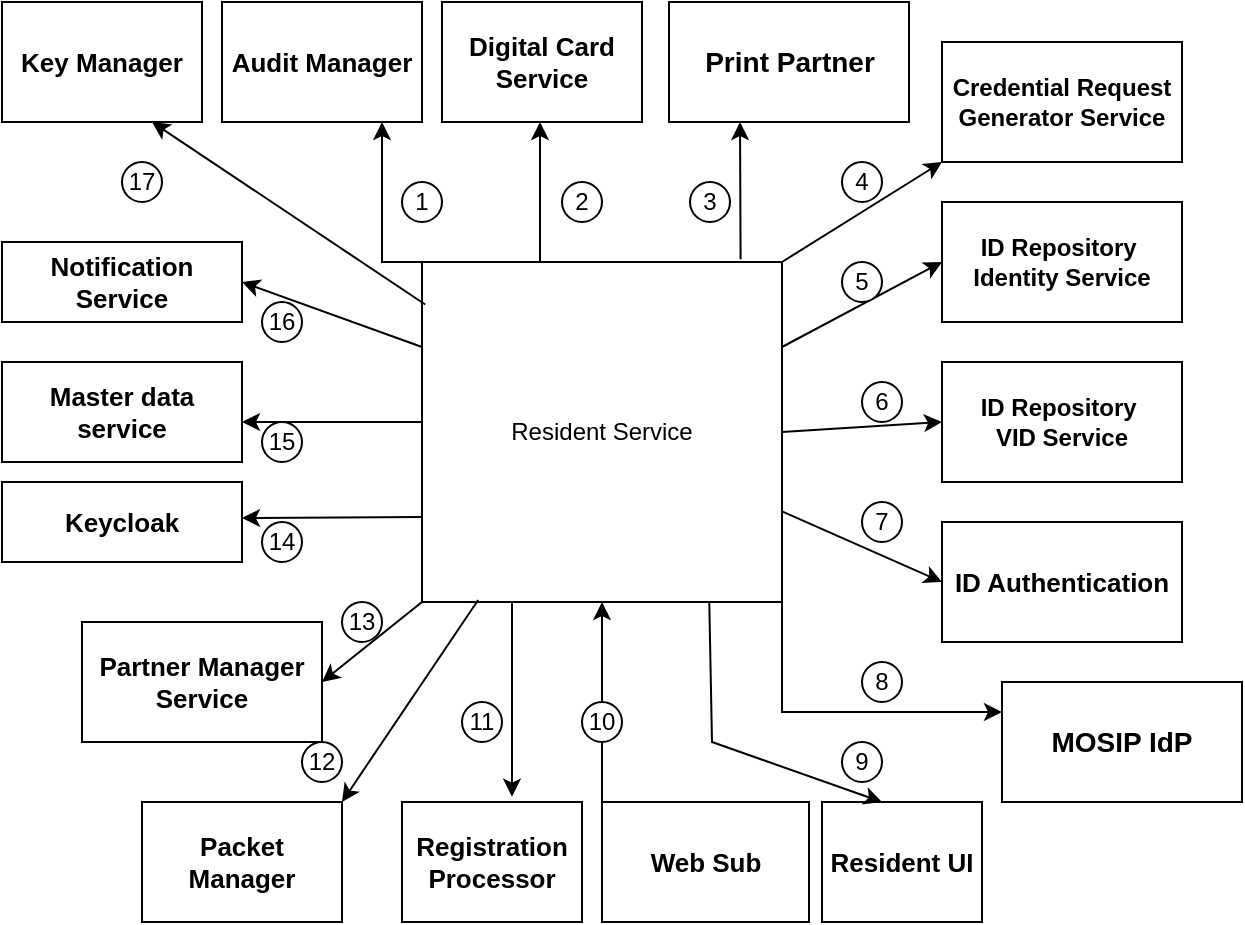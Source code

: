 <mxfile version="20.0.4" type="github">
  <diagram id="IdtC_MJFx4cyMsjxO0qJ" name="Page-1">
    <mxGraphModel dx="782" dy="468" grid="1" gridSize="10" guides="1" tooltips="1" connect="1" arrows="1" fold="1" page="1" pageScale="1" pageWidth="827" pageHeight="1169" math="0" shadow="0">
      <root>
        <mxCell id="0" />
        <mxCell id="1" parent="0" />
        <mxCell id="NOFrJTyZZXEDuQyi9nta-14" style="edgeStyle=orthogonalEdgeStyle;rounded=0;orthogonalLoop=1;jettySize=auto;html=1;exitX=1;exitY=1;exitDx=0;exitDy=0;entryX=0;entryY=0.25;entryDx=0;entryDy=0;" edge="1" parent="1" source="8xct8dAksHGJy_eD07Iw-1" target="8xct8dAksHGJy_eD07Iw-3">
          <mxGeometry relative="1" as="geometry" />
        </mxCell>
        <mxCell id="8xct8dAksHGJy_eD07Iw-1" value="Resident Service" style="rounded=0;whiteSpace=wrap;html=1;" parent="1" vertex="1">
          <mxGeometry x="280" y="170" width="180" height="170" as="geometry" />
        </mxCell>
        <mxCell id="8xct8dAksHGJy_eD07Iw-2" value="&lt;b&gt;&lt;font style=&quot;font-size: 13px;&quot;&gt;Resident UI&lt;/font&gt;&lt;/b&gt;" style="rounded=0;whiteSpace=wrap;html=1;" parent="1" vertex="1">
          <mxGeometry x="480" y="440" width="80" height="60" as="geometry" />
        </mxCell>
        <mxCell id="8xct8dAksHGJy_eD07Iw-3" value="&lt;b&gt;&lt;font style=&quot;font-size: 14px;&quot;&gt;MOSIP IdP&lt;/font&gt;&lt;/b&gt;" style="rounded=0;whiteSpace=wrap;html=1;" parent="1" vertex="1">
          <mxGeometry x="570" y="380" width="120" height="60" as="geometry" />
        </mxCell>
        <mxCell id="8xct8dAksHGJy_eD07Iw-4" value="&lt;b&gt;ID Repository&amp;nbsp;&lt;br&gt;VID Service&lt;/b&gt;" style="rounded=0;whiteSpace=wrap;html=1;" parent="1" vertex="1">
          <mxGeometry x="540" y="220" width="120" height="60" as="geometry" />
        </mxCell>
        <mxCell id="8xct8dAksHGJy_eD07Iw-5" value="&lt;b&gt;ID Repository&amp;nbsp;&lt;br&gt;Identity Service&lt;/b&gt;" style="rounded=0;whiteSpace=wrap;html=1;" parent="1" vertex="1">
          <mxGeometry x="540" y="140" width="120" height="60" as="geometry" />
        </mxCell>
        <mxCell id="8xct8dAksHGJy_eD07Iw-6" value="&lt;b&gt;Credential Request Generator Service&lt;/b&gt;" style="rounded=0;whiteSpace=wrap;html=1;" parent="1" vertex="1">
          <mxGeometry x="540" y="60" width="120" height="60" as="geometry" />
        </mxCell>
        <mxCell id="8xct8dAksHGJy_eD07Iw-7" value="&lt;b&gt;&lt;font style=&quot;font-size: 13px;&quot;&gt;Digital Card Service&lt;/font&gt;&lt;/b&gt;" style="rounded=0;whiteSpace=wrap;html=1;" parent="1" vertex="1">
          <mxGeometry x="290" y="40" width="100" height="60" as="geometry" />
        </mxCell>
        <mxCell id="8xct8dAksHGJy_eD07Iw-8" value="&lt;b&gt;&lt;font style=&quot;font-size: 13px;&quot;&gt;Audit Manager&lt;/font&gt;&lt;/b&gt;" style="rounded=0;whiteSpace=wrap;html=1;" parent="1" vertex="1">
          <mxGeometry x="180" y="40" width="100" height="60" as="geometry" />
        </mxCell>
        <mxCell id="8xct8dAksHGJy_eD07Iw-9" value="&lt;b&gt;&lt;font style=&quot;font-size: 13px;&quot;&gt;Notification Service&lt;/font&gt;&lt;/b&gt;" style="rounded=0;whiteSpace=wrap;html=1;" parent="1" vertex="1">
          <mxGeometry x="70" y="160" width="120" height="40" as="geometry" />
        </mxCell>
        <mxCell id="8xct8dAksHGJy_eD07Iw-10" value="&lt;b&gt;&lt;font style=&quot;font-size: 13px;&quot;&gt;Master data service&lt;/font&gt;&lt;/b&gt;" style="rounded=0;whiteSpace=wrap;html=1;" parent="1" vertex="1">
          <mxGeometry x="70" y="220" width="120" height="50" as="geometry" />
        </mxCell>
        <mxCell id="8xct8dAksHGJy_eD07Iw-11" value="&lt;b&gt;&lt;font style=&quot;font-size: 13px;&quot;&gt;Partner Manager Service&lt;/font&gt;&lt;/b&gt;" style="rounded=0;whiteSpace=wrap;html=1;" parent="1" vertex="1">
          <mxGeometry x="110" y="350" width="120" height="60" as="geometry" />
        </mxCell>
        <mxCell id="8xct8dAksHGJy_eD07Iw-12" value="" style="endArrow=classic;html=1;rounded=0;exitX=1;exitY=0.5;exitDx=0;exitDy=0;entryX=0;entryY=0.5;entryDx=0;entryDy=0;" parent="1" source="8xct8dAksHGJy_eD07Iw-1" target="8xct8dAksHGJy_eD07Iw-4" edge="1">
          <mxGeometry width="50" height="50" relative="1" as="geometry">
            <mxPoint x="380" y="260" as="sourcePoint" />
            <mxPoint x="430" y="210" as="targetPoint" />
          </mxGeometry>
        </mxCell>
        <mxCell id="8xct8dAksHGJy_eD07Iw-15" value="" style="endArrow=classic;html=1;rounded=0;" parent="1" edge="1">
          <mxGeometry width="50" height="50" relative="1" as="geometry">
            <mxPoint x="280" y="250" as="sourcePoint" />
            <mxPoint x="190" y="250" as="targetPoint" />
          </mxGeometry>
        </mxCell>
        <mxCell id="8xct8dAksHGJy_eD07Iw-17" value="&lt;b&gt;&lt;font style=&quot;font-size: 13px;&quot;&gt;Web Sub&lt;/font&gt;&lt;/b&gt;" style="rounded=0;whiteSpace=wrap;html=1;" parent="1" vertex="1">
          <mxGeometry x="370" y="440" width="103.5" height="60" as="geometry" />
        </mxCell>
        <mxCell id="8xct8dAksHGJy_eD07Iw-18" value="" style="endArrow=classic;html=1;rounded=0;exitX=0;exitY=0;exitDx=0;exitDy=0;" parent="1" source="8xct8dAksHGJy_eD07Iw-17" target="8xct8dAksHGJy_eD07Iw-1" edge="1">
          <mxGeometry width="50" height="50" relative="1" as="geometry">
            <mxPoint x="360" y="330" as="sourcePoint" />
            <mxPoint x="410" y="280" as="targetPoint" />
          </mxGeometry>
        </mxCell>
        <mxCell id="8xct8dAksHGJy_eD07Iw-19" value="" style="endArrow=classic;html=1;rounded=0;entryX=1;entryY=0.5;entryDx=0;entryDy=0;exitX=0;exitY=1;exitDx=0;exitDy=0;" parent="1" source="8xct8dAksHGJy_eD07Iw-1" target="8xct8dAksHGJy_eD07Iw-11" edge="1">
          <mxGeometry width="50" height="50" relative="1" as="geometry">
            <mxPoint x="210" y="320" as="sourcePoint" />
            <mxPoint x="260" y="270" as="targetPoint" />
          </mxGeometry>
        </mxCell>
        <mxCell id="8xct8dAksHGJy_eD07Iw-20" value="" style="endArrow=classic;html=1;rounded=0;exitX=0;exitY=0;exitDx=0;exitDy=0;" parent="1" source="8xct8dAksHGJy_eD07Iw-1" edge="1">
          <mxGeometry width="50" height="50" relative="1" as="geometry">
            <mxPoint x="312.5" y="260" as="sourcePoint" />
            <mxPoint x="260" y="100" as="targetPoint" />
            <Array as="points">
              <mxPoint x="260" y="170" />
            </Array>
          </mxGeometry>
        </mxCell>
        <mxCell id="8xct8dAksHGJy_eD07Iw-21" value="" style="endArrow=classic;html=1;rounded=0;" parent="1" edge="1">
          <mxGeometry width="50" height="50" relative="1" as="geometry">
            <mxPoint x="339" y="170" as="sourcePoint" />
            <mxPoint x="339" y="100" as="targetPoint" />
            <Array as="points">
              <mxPoint x="339" y="140" />
            </Array>
          </mxGeometry>
        </mxCell>
        <mxCell id="8xct8dAksHGJy_eD07Iw-22" value="" style="endArrow=classic;html=1;rounded=0;exitX=1;exitY=0;exitDx=0;exitDy=0;entryX=0;entryY=1;entryDx=0;entryDy=0;" parent="1" source="8xct8dAksHGJy_eD07Iw-1" target="8xct8dAksHGJy_eD07Iw-6" edge="1">
          <mxGeometry width="50" height="50" relative="1" as="geometry">
            <mxPoint x="320" y="200" as="sourcePoint" />
            <mxPoint x="280" y="110" as="targetPoint" />
          </mxGeometry>
        </mxCell>
        <mxCell id="8xct8dAksHGJy_eD07Iw-23" value="" style="endArrow=classic;html=1;rounded=0;entryX=0;entryY=0.5;entryDx=0;entryDy=0;exitX=1;exitY=0.25;exitDx=0;exitDy=0;" parent="1" source="8xct8dAksHGJy_eD07Iw-1" target="8xct8dAksHGJy_eD07Iw-5" edge="1">
          <mxGeometry width="50" height="50" relative="1" as="geometry">
            <mxPoint x="410" y="200" as="sourcePoint" />
            <mxPoint x="490" y="110" as="targetPoint" />
          </mxGeometry>
        </mxCell>
        <mxCell id="8xct8dAksHGJy_eD07Iw-24" value="&lt;b&gt;&lt;font style=&quot;font-size: 14px;&quot;&gt;Print Partner&lt;/font&gt;&lt;/b&gt;" style="rounded=0;whiteSpace=wrap;html=1;" parent="1" vertex="1">
          <mxGeometry x="403.5" y="40" width="120" height="60" as="geometry" />
        </mxCell>
        <mxCell id="8xct8dAksHGJy_eD07Iw-26" value="&lt;b&gt;&lt;font style=&quot;font-size: 13px;&quot;&gt;ID Authentication&lt;/font&gt;&lt;/b&gt;" style="rounded=0;whiteSpace=wrap;html=1;" parent="1" vertex="1">
          <mxGeometry x="540" y="300" width="120" height="60" as="geometry" />
        </mxCell>
        <mxCell id="8xct8dAksHGJy_eD07Iw-28" value="" style="endArrow=classic;html=1;rounded=0;entryX=0;entryY=0.5;entryDx=0;entryDy=0;" parent="1" source="8xct8dAksHGJy_eD07Iw-1" target="8xct8dAksHGJy_eD07Iw-26" edge="1">
          <mxGeometry width="50" height="50" relative="1" as="geometry">
            <mxPoint x="420" y="290" as="sourcePoint" />
            <mxPoint x="470" y="240" as="targetPoint" />
          </mxGeometry>
        </mxCell>
        <mxCell id="8xct8dAksHGJy_eD07Iw-29" value="&lt;b&gt;&lt;font style=&quot;font-size: 13px;&quot;&gt;Keycloak&lt;/font&gt;&lt;/b&gt;" style="rounded=0;whiteSpace=wrap;html=1;" parent="1" vertex="1">
          <mxGeometry x="70" y="280" width="120" height="40" as="geometry" />
        </mxCell>
        <mxCell id="8xct8dAksHGJy_eD07Iw-30" value="" style="endArrow=classic;html=1;rounded=0;exitX=0;exitY=0.75;exitDx=0;exitDy=0;" parent="1" source="8xct8dAksHGJy_eD07Iw-1" edge="1">
          <mxGeometry width="50" height="50" relative="1" as="geometry">
            <mxPoint x="280" y="230" as="sourcePoint" />
            <mxPoint x="190" y="298" as="targetPoint" />
          </mxGeometry>
        </mxCell>
        <mxCell id="8xct8dAksHGJy_eD07Iw-31" value="&lt;b&gt;&lt;font style=&quot;font-size: 13px;&quot;&gt;Packet Manager&lt;/font&gt;&lt;/b&gt;" style="rounded=0;whiteSpace=wrap;html=1;" parent="1" vertex="1">
          <mxGeometry x="140" y="440" width="100" height="60" as="geometry" />
        </mxCell>
        <mxCell id="8xct8dAksHGJy_eD07Iw-32" value="&lt;b&gt;&lt;font style=&quot;font-size: 13px;&quot;&gt;Registration Processor&lt;/font&gt;&lt;/b&gt;" style="rounded=0;whiteSpace=wrap;html=1;" parent="1" vertex="1">
          <mxGeometry x="270" y="440" width="90" height="60" as="geometry" />
        </mxCell>
        <mxCell id="8xct8dAksHGJy_eD07Iw-33" value="" style="endArrow=classic;html=1;rounded=0;entryX=1;entryY=0;entryDx=0;entryDy=0;exitX=0.156;exitY=0.994;exitDx=0;exitDy=0;exitPerimeter=0;" parent="1" source="8xct8dAksHGJy_eD07Iw-1" target="8xct8dAksHGJy_eD07Iw-31" edge="1">
          <mxGeometry width="50" height="50" relative="1" as="geometry">
            <mxPoint x="290" y="260" as="sourcePoint" />
            <mxPoint x="200" y="350" as="targetPoint" />
          </mxGeometry>
        </mxCell>
        <mxCell id="MJiMK6wVdFbHmo4bfG6_-1" value="7" style="ellipse;whiteSpace=wrap;html=1;aspect=fixed;" parent="1" vertex="1">
          <mxGeometry x="500" y="290" width="20" height="20" as="geometry" />
        </mxCell>
        <mxCell id="MJiMK6wVdFbHmo4bfG6_-2" value="5" style="ellipse;whiteSpace=wrap;html=1;aspect=fixed;" parent="1" vertex="1">
          <mxGeometry x="490" y="170" width="20" height="20" as="geometry" />
        </mxCell>
        <mxCell id="MJiMK6wVdFbHmo4bfG6_-3" value="4" style="ellipse;whiteSpace=wrap;html=1;aspect=fixed;" parent="1" vertex="1">
          <mxGeometry x="490" y="120" width="20" height="20" as="geometry" />
        </mxCell>
        <mxCell id="MJiMK6wVdFbHmo4bfG6_-4" value="3" style="ellipse;whiteSpace=wrap;html=1;aspect=fixed;" parent="1" vertex="1">
          <mxGeometry x="414" y="130" width="20" height="20" as="geometry" />
        </mxCell>
        <mxCell id="MJiMK6wVdFbHmo4bfG6_-5" value="2" style="ellipse;whiteSpace=wrap;html=1;aspect=fixed;" parent="1" vertex="1">
          <mxGeometry x="350" y="130" width="20" height="20" as="geometry" />
        </mxCell>
        <mxCell id="MJiMK6wVdFbHmo4bfG6_-6" value="1" style="ellipse;whiteSpace=wrap;html=1;aspect=fixed;" parent="1" vertex="1">
          <mxGeometry x="270" y="130" width="20" height="20" as="geometry" />
        </mxCell>
        <mxCell id="MJiMK6wVdFbHmo4bfG6_-8" value="15" style="ellipse;whiteSpace=wrap;html=1;aspect=fixed;" parent="1" vertex="1">
          <mxGeometry x="200" y="250" width="20" height="20" as="geometry" />
        </mxCell>
        <mxCell id="MJiMK6wVdFbHmo4bfG6_-9" value="14" style="ellipse;whiteSpace=wrap;html=1;aspect=fixed;" parent="1" vertex="1">
          <mxGeometry x="200" y="300" width="20" height="20" as="geometry" />
        </mxCell>
        <mxCell id="MJiMK6wVdFbHmo4bfG6_-10" value="13" style="ellipse;whiteSpace=wrap;html=1;aspect=fixed;" parent="1" vertex="1">
          <mxGeometry x="240" y="340" width="20" height="20" as="geometry" />
        </mxCell>
        <mxCell id="MJiMK6wVdFbHmo4bfG6_-11" value="12" style="ellipse;whiteSpace=wrap;html=1;aspect=fixed;" parent="1" vertex="1">
          <mxGeometry x="220" y="410" width="20" height="20" as="geometry" />
        </mxCell>
        <mxCell id="MJiMK6wVdFbHmo4bfG6_-12" value="11" style="ellipse;whiteSpace=wrap;html=1;aspect=fixed;" parent="1" vertex="1">
          <mxGeometry x="300" y="390" width="20" height="20" as="geometry" />
        </mxCell>
        <mxCell id="MJiMK6wVdFbHmo4bfG6_-13" value="10" style="ellipse;whiteSpace=wrap;html=1;aspect=fixed;" parent="1" vertex="1">
          <mxGeometry x="360" y="390" width="20" height="20" as="geometry" />
        </mxCell>
        <mxCell id="MJiMK6wVdFbHmo4bfG6_-14" value="9" style="ellipse;whiteSpace=wrap;html=1;aspect=fixed;" parent="1" vertex="1">
          <mxGeometry x="490" y="410" width="20" height="20" as="geometry" />
        </mxCell>
        <mxCell id="MJiMK6wVdFbHmo4bfG6_-15" value="8" style="ellipse;whiteSpace=wrap;html=1;aspect=fixed;" parent="1" vertex="1">
          <mxGeometry x="500" y="370" width="20" height="20" as="geometry" />
        </mxCell>
        <mxCell id="MJiMK6wVdFbHmo4bfG6_-18" value="" style="endArrow=classic;html=1;rounded=0;exitX=0;exitY=0.25;exitDx=0;exitDy=0;entryX=1;entryY=0.5;entryDx=0;entryDy=0;" parent="1" source="8xct8dAksHGJy_eD07Iw-1" target="8xct8dAksHGJy_eD07Iw-9" edge="1">
          <mxGeometry width="50" height="50" relative="1" as="geometry">
            <mxPoint x="280" y="212.5" as="sourcePoint" />
            <mxPoint x="250" y="180" as="targetPoint" />
          </mxGeometry>
        </mxCell>
        <mxCell id="MJiMK6wVdFbHmo4bfG6_-24" value="6" style="ellipse;whiteSpace=wrap;html=1;aspect=fixed;" parent="1" vertex="1">
          <mxGeometry x="500" y="230" width="20" height="20" as="geometry" />
        </mxCell>
        <mxCell id="MJiMK6wVdFbHmo4bfG6_-25" value="16" style="ellipse;whiteSpace=wrap;html=1;aspect=fixed;" parent="1" vertex="1">
          <mxGeometry x="200" y="190" width="20" height="20" as="geometry" />
        </mxCell>
        <mxCell id="MJiMK6wVdFbHmo4bfG6_-29" value="&lt;b&gt;&lt;font style=&quot;font-size: 13px;&quot;&gt;Key Manager&lt;/font&gt;&lt;/b&gt;" style="rounded=0;whiteSpace=wrap;html=1;" parent="1" vertex="1">
          <mxGeometry x="70" y="40" width="100" height="60" as="geometry" />
        </mxCell>
        <mxCell id="MJiMK6wVdFbHmo4bfG6_-35" value="17" style="ellipse;whiteSpace=wrap;html=1;aspect=fixed;" parent="1" vertex="1">
          <mxGeometry x="130" y="120" width="20" height="20" as="geometry" />
        </mxCell>
        <mxCell id="NOFrJTyZZXEDuQyi9nta-16" value="" style="endArrow=classic;html=1;rounded=0;exitX=0.798;exitY=1;exitDx=0;exitDy=0;exitPerimeter=0;" edge="1" parent="1" source="8xct8dAksHGJy_eD07Iw-1">
          <mxGeometry width="50" height="50" relative="1" as="geometry">
            <mxPoint x="420" y="330" as="sourcePoint" />
            <mxPoint x="510" y="440" as="targetPoint" />
            <Array as="points">
              <mxPoint x="425" y="410" />
            </Array>
          </mxGeometry>
        </mxCell>
        <mxCell id="NOFrJTyZZXEDuQyi9nta-19" value="" style="endArrow=classic;html=1;rounded=0;exitX=0.25;exitY=1;exitDx=0;exitDy=0;entryX=0.611;entryY=-0.044;entryDx=0;entryDy=0;entryPerimeter=0;" edge="1" parent="1" source="8xct8dAksHGJy_eD07Iw-1" target="8xct8dAksHGJy_eD07Iw-32">
          <mxGeometry width="50" height="50" relative="1" as="geometry">
            <mxPoint x="310" y="560" as="sourcePoint" />
            <mxPoint x="360" y="510" as="targetPoint" />
          </mxGeometry>
        </mxCell>
        <mxCell id="NOFrJTyZZXEDuQyi9nta-30" value="" style="endArrow=classic;html=1;rounded=0;exitX=0.009;exitY=0.125;exitDx=0;exitDy=0;exitPerimeter=0;entryX=0.75;entryY=1;entryDx=0;entryDy=0;" edge="1" parent="1" source="8xct8dAksHGJy_eD07Iw-1" target="MJiMK6wVdFbHmo4bfG6_-29">
          <mxGeometry width="50" height="50" relative="1" as="geometry">
            <mxPoint x="310" y="180" as="sourcePoint" />
            <mxPoint x="360" y="130" as="targetPoint" />
          </mxGeometry>
        </mxCell>
        <mxCell id="NOFrJTyZZXEDuQyi9nta-33" value="" style="endArrow=classic;html=1;rounded=0;fontSize=13;exitX=0.885;exitY=-0.008;exitDx=0;exitDy=0;exitPerimeter=0;" edge="1" parent="1" source="8xct8dAksHGJy_eD07Iw-1">
          <mxGeometry width="50" height="50" relative="1" as="geometry">
            <mxPoint x="310" y="240" as="sourcePoint" />
            <mxPoint x="439" y="100" as="targetPoint" />
          </mxGeometry>
        </mxCell>
      </root>
    </mxGraphModel>
  </diagram>
</mxfile>
